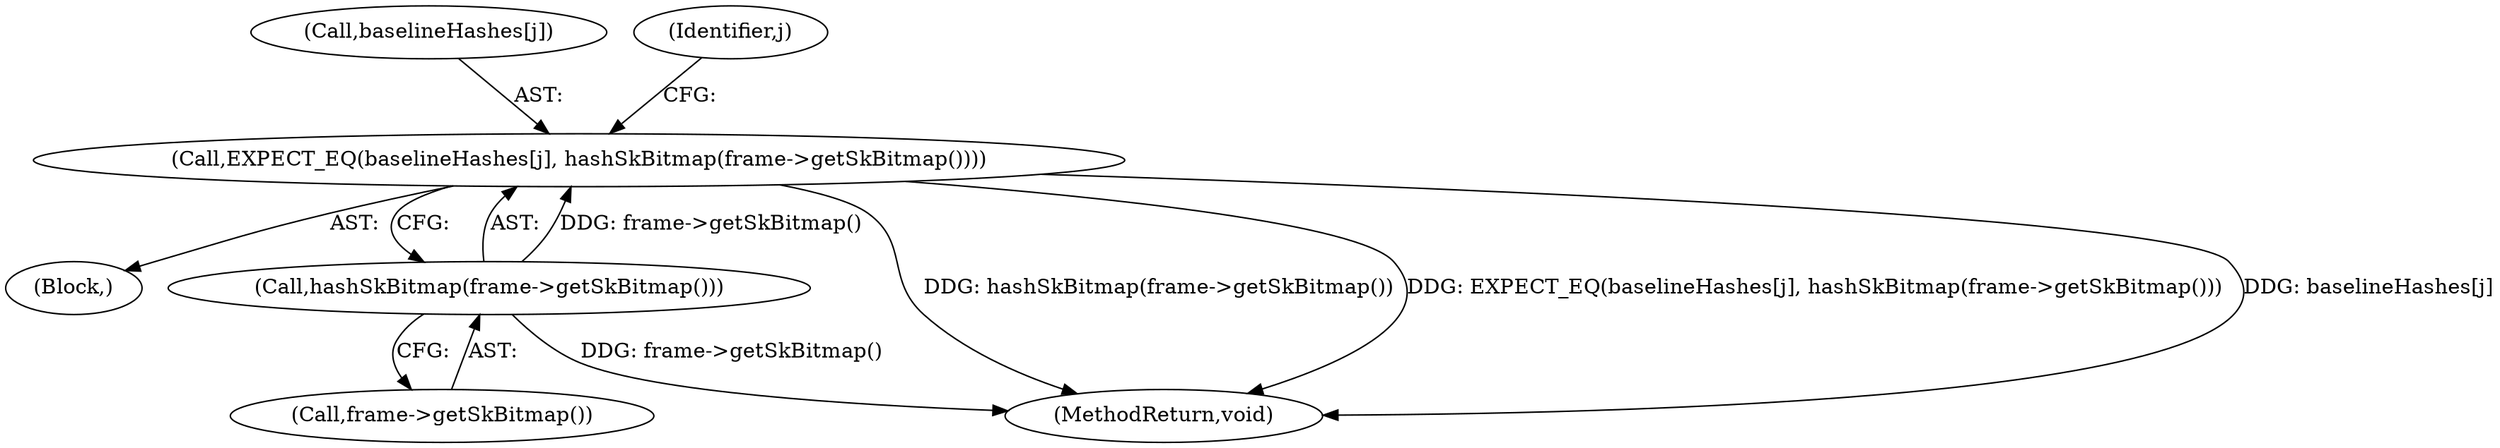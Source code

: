 digraph "0_Chrome_4f9c9adef4036aff60b734b4a0045c43c320fe1d_1@array" {
"1000172" [label="(Call,EXPECT_EQ(baselineHashes[j], hashSkBitmap(frame->getSkBitmap())))"];
"1000176" [label="(Call,hashSkBitmap(frame->getSkBitmap()))"];
"1000173" [label="(Call,baselineHashes[j])"];
"1000177" [label="(Call,frame->getSkBitmap())"];
"1000154" [label="(Identifier,j)"];
"1000176" [label="(Call,hashSkBitmap(frame->getSkBitmap()))"];
"1000156" [label="(Block,)"];
"1000172" [label="(Call,EXPECT_EQ(baselineHashes[j], hashSkBitmap(frame->getSkBitmap())))"];
"1000214" [label="(MethodReturn,void)"];
"1000172" -> "1000156"  [label="AST: "];
"1000172" -> "1000176"  [label="CFG: "];
"1000173" -> "1000172"  [label="AST: "];
"1000176" -> "1000172"  [label="AST: "];
"1000154" -> "1000172"  [label="CFG: "];
"1000172" -> "1000214"  [label="DDG: hashSkBitmap(frame->getSkBitmap())"];
"1000172" -> "1000214"  [label="DDG: EXPECT_EQ(baselineHashes[j], hashSkBitmap(frame->getSkBitmap()))"];
"1000172" -> "1000214"  [label="DDG: baselineHashes[j]"];
"1000176" -> "1000172"  [label="DDG: frame->getSkBitmap()"];
"1000176" -> "1000177"  [label="CFG: "];
"1000177" -> "1000176"  [label="AST: "];
"1000176" -> "1000214"  [label="DDG: frame->getSkBitmap()"];
}
